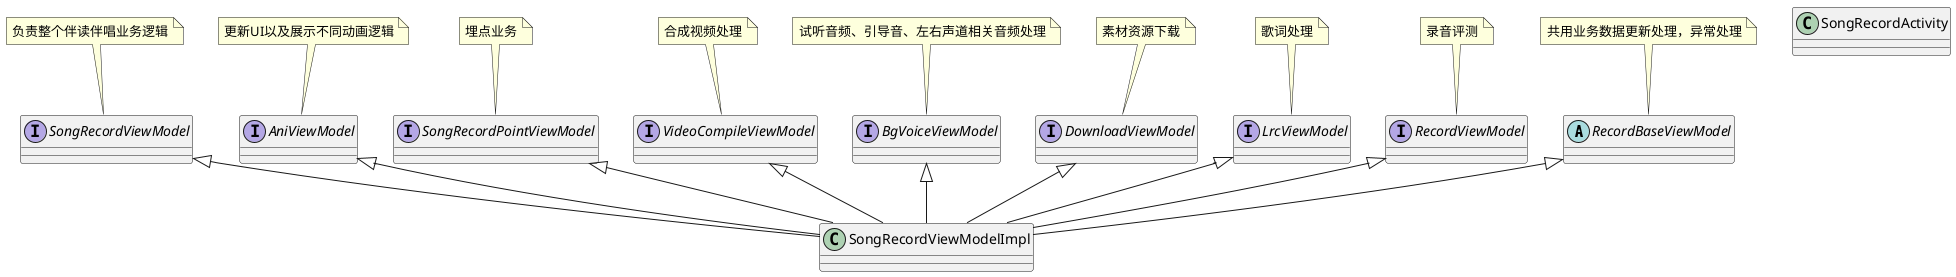 @startuml
'https://plantuml.com/class-diagram

abstract class RecordBaseViewModel
note top : 共用业务数据更新处理，异常处理

class SongRecordViewModelImpl



RecordBaseViewModel <|-- SongRecordViewModelImpl




class SongRecordActivity


interface SongRecordViewModel
note top:负责整个伴读伴唱业务逻辑
interface AniViewModel
note top :更新UI以及展示不同动画逻辑
interface SongRecordPointViewModel
note top: 埋点业务
interface VideoCompileViewModel
note top :合成视频处理
interface BgVoiceViewModel
note top : 试听音频、引导音、左右声道相关音频处理
interface DownloadViewModel
note top : 素材资源下载
interface LrcViewModel
note top: 歌词处理
interface RecordViewModel
note top: 录音评测





SongRecordViewModel    <|-- SongRecordViewModelImpl
AniViewModel   <|--SongRecordViewModelImpl
SongRecordPointViewModel   <|--SongRecordViewModelImpl
VideoCompileViewModel   <|--SongRecordViewModelImpl
BgVoiceViewModel   <|--SongRecordViewModelImpl
DownloadViewModel   <|--SongRecordViewModelImpl
LrcViewModel   <|--SongRecordViewModelImpl
RecordViewModel   <|--SongRecordViewModelImpl




@enduml